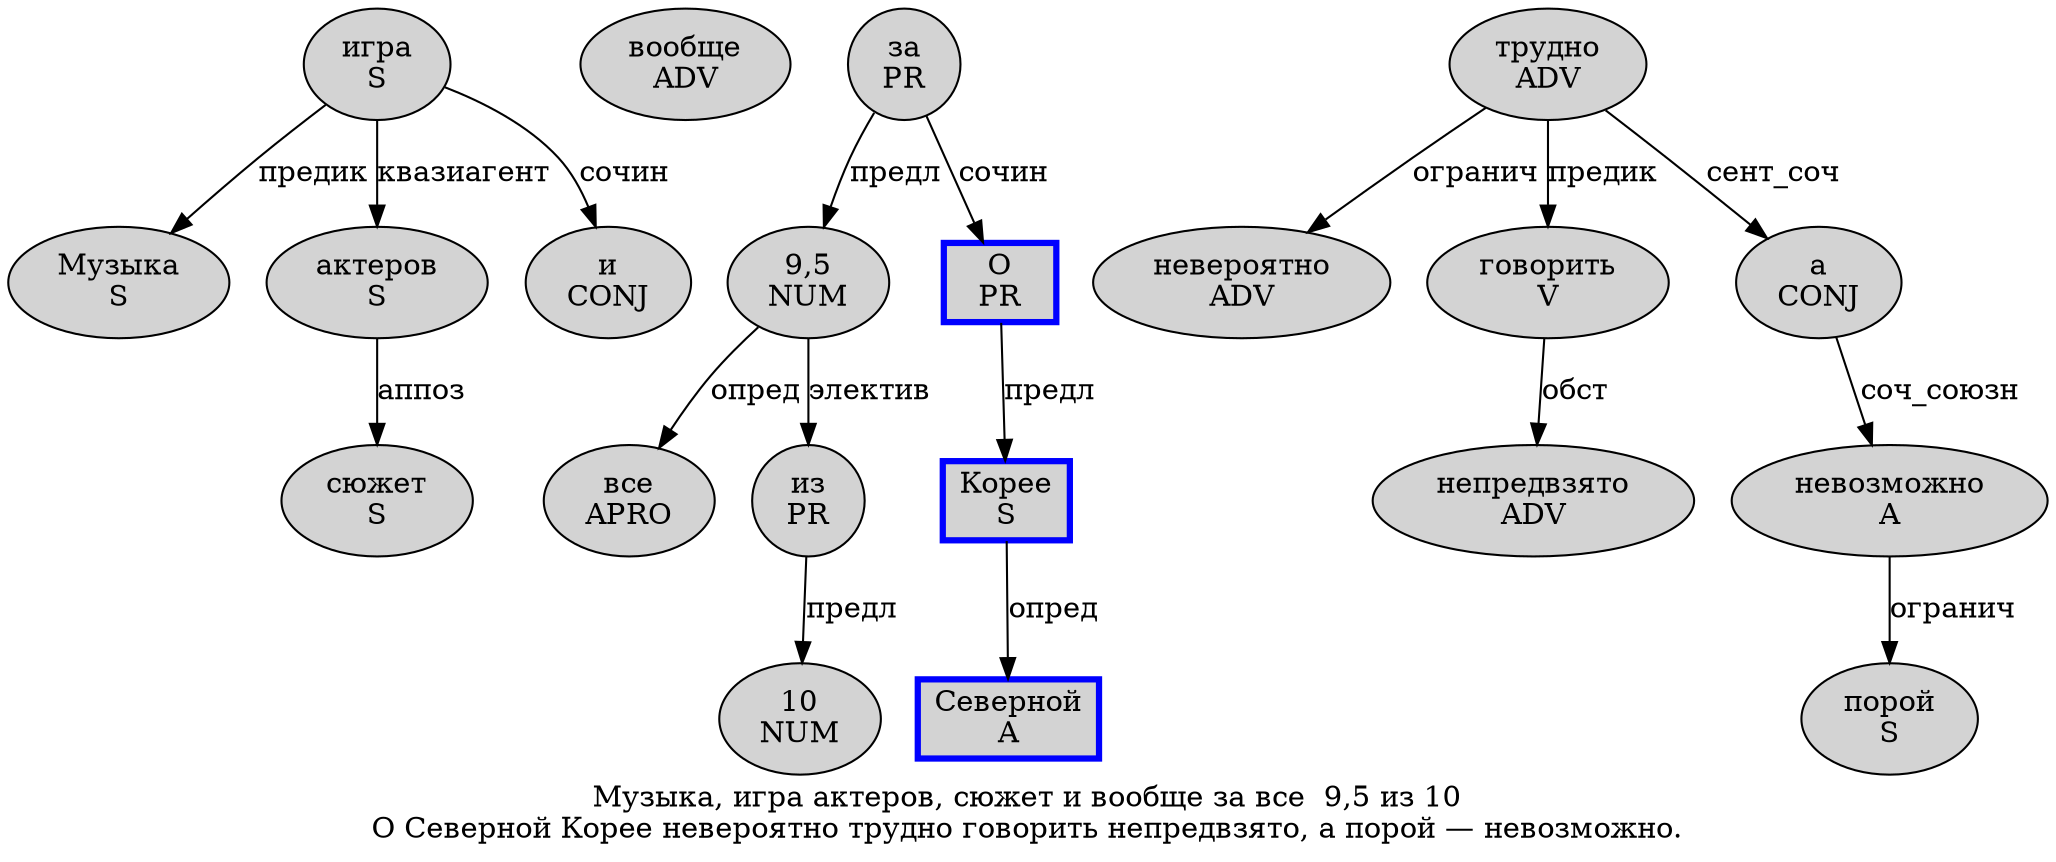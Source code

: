 digraph SENTENCE_1936 {
	graph [label="Музыка, игра актеров, сюжет и вообще за все  9,5 из 10
О Северной Корее невероятно трудно говорить непредвзято, а порой — невозможно."]
	node [style=filled]
		0 [label="Музыка
S" color="" fillcolor=lightgray penwidth=1 shape=ellipse]
		2 [label="игра
S" color="" fillcolor=lightgray penwidth=1 shape=ellipse]
		3 [label="актеров
S" color="" fillcolor=lightgray penwidth=1 shape=ellipse]
		5 [label="сюжет
S" color="" fillcolor=lightgray penwidth=1 shape=ellipse]
		6 [label="и
CONJ" color="" fillcolor=lightgray penwidth=1 shape=ellipse]
		7 [label="вообще
ADV" color="" fillcolor=lightgray penwidth=1 shape=ellipse]
		8 [label="за
PR" color="" fillcolor=lightgray penwidth=1 shape=ellipse]
		9 [label="все
APRO" color="" fillcolor=lightgray penwidth=1 shape=ellipse]
		10 [label="9,5
NUM" color="" fillcolor=lightgray penwidth=1 shape=ellipse]
		11 [label="из
PR" color="" fillcolor=lightgray penwidth=1 shape=ellipse]
		12 [label="10
NUM" color="" fillcolor=lightgray penwidth=1 shape=ellipse]
		13 [label="О
PR" color=blue fillcolor=lightgray penwidth=3 shape=box]
		14 [label="Северной
A" color=blue fillcolor=lightgray penwidth=3 shape=box]
		15 [label="Корее
S" color=blue fillcolor=lightgray penwidth=3 shape=box]
		16 [label="невероятно
ADV" color="" fillcolor=lightgray penwidth=1 shape=ellipse]
		17 [label="трудно
ADV" color="" fillcolor=lightgray penwidth=1 shape=ellipse]
		18 [label="говорить
V" color="" fillcolor=lightgray penwidth=1 shape=ellipse]
		19 [label="непредвзято
ADV" color="" fillcolor=lightgray penwidth=1 shape=ellipse]
		21 [label="а
CONJ" color="" fillcolor=lightgray penwidth=1 shape=ellipse]
		22 [label="порой
S" color="" fillcolor=lightgray penwidth=1 shape=ellipse]
		24 [label="невозможно
A" color="" fillcolor=lightgray penwidth=1 shape=ellipse]
			10 -> 9 [label="опред"]
			10 -> 11 [label="электив"]
			2 -> 0 [label="предик"]
			2 -> 3 [label="квазиагент"]
			2 -> 6 [label="сочин"]
			3 -> 5 [label="аппоз"]
			11 -> 12 [label="предл"]
			17 -> 16 [label="огранич"]
			17 -> 18 [label="предик"]
			17 -> 21 [label="сент_соч"]
			13 -> 15 [label="предл"]
			24 -> 22 [label="огранич"]
			21 -> 24 [label="соч_союзн"]
			15 -> 14 [label="опред"]
			8 -> 10 [label="предл"]
			8 -> 13 [label="сочин"]
			18 -> 19 [label="обст"]
}